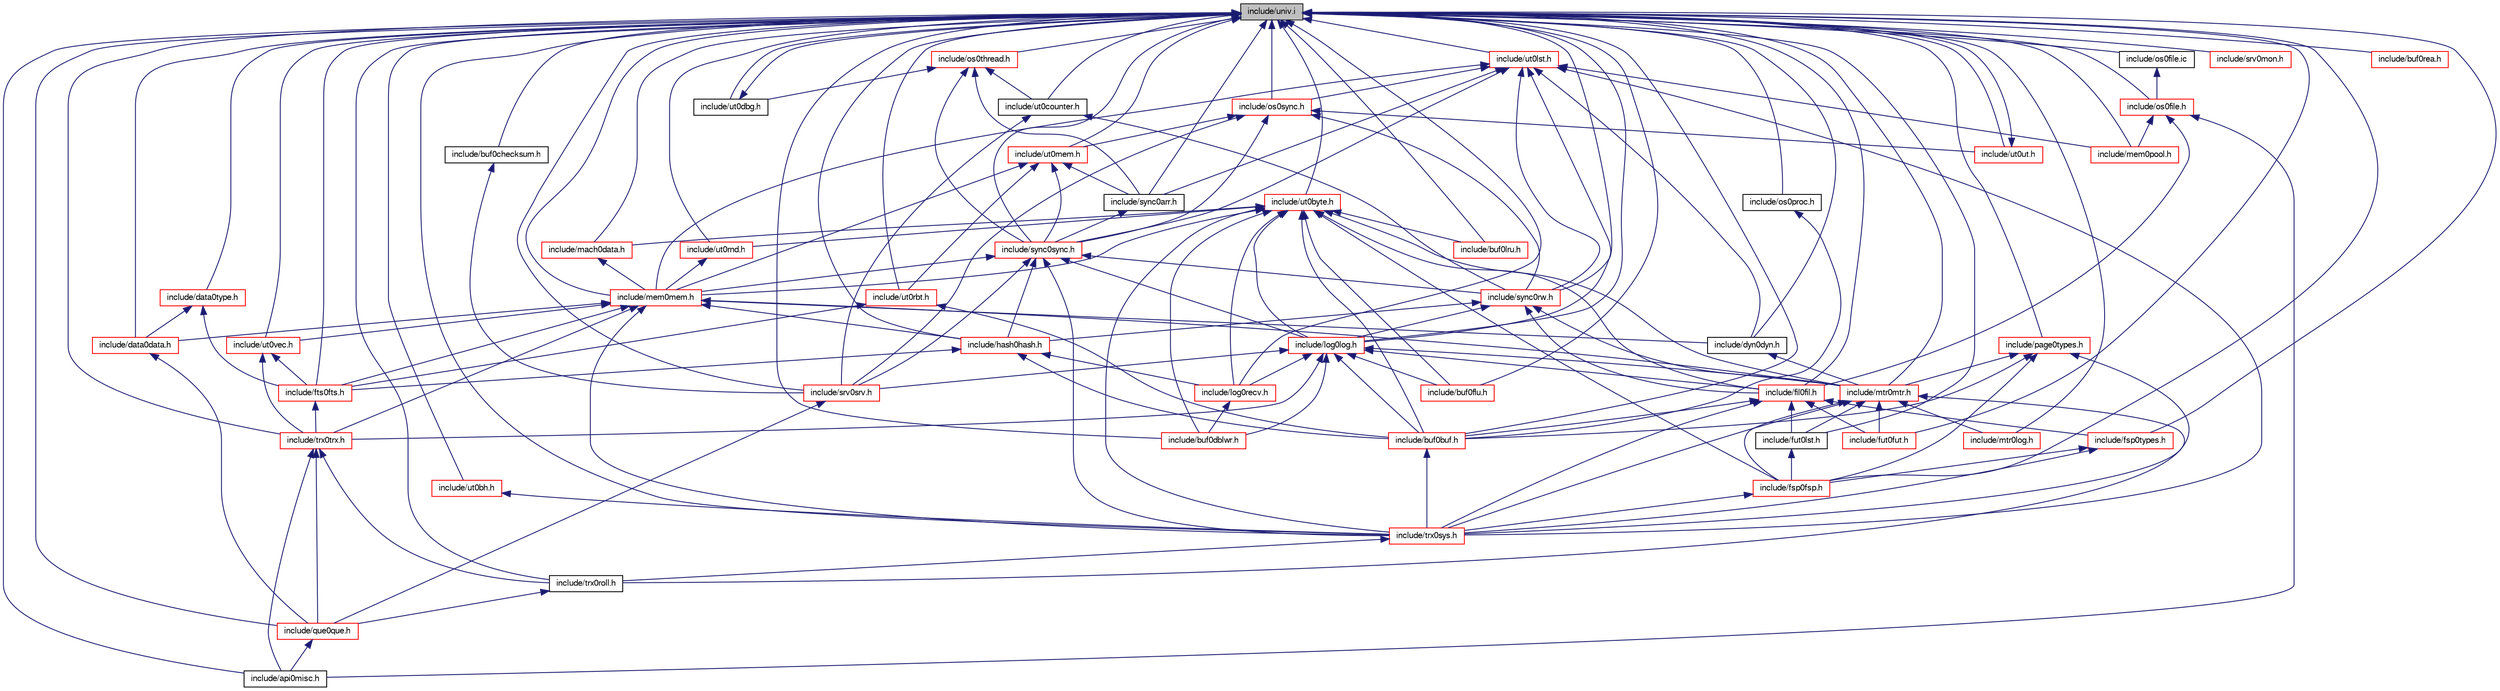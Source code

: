 digraph "include/univ.i"
{
  bgcolor="transparent";
  edge [fontname="FreeSans",fontsize="10",labelfontname="FreeSans",labelfontsize="10"];
  node [fontname="FreeSans",fontsize="10",shape=record];
  Node1 [label="include/univ.i",height=0.2,width=0.4,color="black", fillcolor="grey75", style="filled" fontcolor="black"];
  Node1 -> Node2 [dir="back",color="midnightblue",fontsize="10",style="solid",fontname="FreeSans"];
  Node2 [label="include/api0misc.h",height=0.2,width=0.4,color="black",URL="$api0misc_8h.html"];
  Node1 -> Node3 [dir="back",color="midnightblue",fontsize="10",style="solid",fontname="FreeSans"];
  Node3 [label="include/ut0dbg.h",height=0.2,width=0.4,color="black",URL="$ut0dbg_8h.html"];
  Node3 -> Node1 [dir="back",color="midnightblue",fontsize="10",style="solid",fontname="FreeSans"];
  Node1 -> Node4 [dir="back",color="midnightblue",fontsize="10",style="solid",fontname="FreeSans"];
  Node4 [label="include/os0thread.h",height=0.2,width=0.4,color="red",URL="$os0thread_8h.html"];
  Node4 -> Node3 [dir="back",color="midnightblue",fontsize="10",style="solid",fontname="FreeSans"];
  Node4 -> Node5 [dir="back",color="midnightblue",fontsize="10",style="solid",fontname="FreeSans"];
  Node5 [label="include/sync0sync.h",height=0.2,width=0.4,color="red",URL="$sync0sync_8h.html"];
  Node5 -> Node6 [dir="back",color="midnightblue",fontsize="10",style="solid",fontname="FreeSans"];
  Node6 [label="include/mem0mem.h",height=0.2,width=0.4,color="red",URL="$mem0mem_8h.html"];
  Node6 -> Node7 [dir="back",color="midnightblue",fontsize="10",style="solid",fontname="FreeSans"];
  Node7 [label="include/data0data.h",height=0.2,width=0.4,color="red",URL="$data0data_8h.html"];
  Node7 -> Node8 [dir="back",color="midnightblue",fontsize="10",style="solid",fontname="FreeSans"];
  Node8 [label="include/que0que.h",height=0.2,width=0.4,color="red",URL="$que0que_8h.html"];
  Node8 -> Node2 [dir="back",color="midnightblue",fontsize="10",style="solid",fontname="FreeSans"];
  Node6 -> Node9 [dir="back",color="midnightblue",fontsize="10",style="solid",fontname="FreeSans"];
  Node9 [label="include/mtr0mtr.h",height=0.2,width=0.4,color="red",URL="$mtr0mtr_8h.html"];
  Node9 -> Node10 [dir="back",color="midnightblue",fontsize="10",style="solid",fontname="FreeSans"];
  Node10 [label="include/trx0roll.h",height=0.2,width=0.4,color="black",URL="$trx0roll_8h.html"];
  Node10 -> Node8 [dir="back",color="midnightblue",fontsize="10",style="solid",fontname="FreeSans"];
  Node9 -> Node11 [dir="back",color="midnightblue",fontsize="10",style="solid",fontname="FreeSans"];
  Node11 [label="include/trx0sys.h",height=0.2,width=0.4,color="red",URL="$trx0sys_8h.html"];
  Node11 -> Node10 [dir="back",color="midnightblue",fontsize="10",style="solid",fontname="FreeSans"];
  Node9 -> Node12 [dir="back",color="midnightblue",fontsize="10",style="solid",fontname="FreeSans"];
  Node12 [label="include/fsp0fsp.h",height=0.2,width=0.4,color="red",URL="$fsp0fsp_8h.html"];
  Node12 -> Node11 [dir="back",color="midnightblue",fontsize="10",style="solid",fontname="FreeSans"];
  Node9 -> Node13 [dir="back",color="midnightblue",fontsize="10",style="solid",fontname="FreeSans"];
  Node13 [label="include/fut0lst.h",height=0.2,width=0.4,color="black",URL="$fut0lst_8h.html"];
  Node13 -> Node12 [dir="back",color="midnightblue",fontsize="10",style="solid",fontname="FreeSans"];
  Node9 -> Node14 [dir="back",color="midnightblue",fontsize="10",style="solid",fontname="FreeSans"];
  Node14 [label="include/fut0fut.h",height=0.2,width=0.4,color="red",URL="$fut0fut_8h.html"];
  Node9 -> Node15 [dir="back",color="midnightblue",fontsize="10",style="solid",fontname="FreeSans"];
  Node15 [label="include/mtr0log.h",height=0.2,width=0.4,color="red",URL="$mtr0log_8h.html"];
  Node6 -> Node16 [dir="back",color="midnightblue",fontsize="10",style="solid",fontname="FreeSans"];
  Node16 [label="include/dyn0dyn.h",height=0.2,width=0.4,color="black",URL="$dyn0dyn_8h.html"];
  Node16 -> Node9 [dir="back",color="midnightblue",fontsize="10",style="solid",fontname="FreeSans"];
  Node6 -> Node17 [dir="back",color="midnightblue",fontsize="10",style="solid",fontname="FreeSans"];
  Node17 [label="include/trx0trx.h",height=0.2,width=0.4,color="red",URL="$trx0trx_8h.html"];
  Node17 -> Node8 [dir="back",color="midnightblue",fontsize="10",style="solid",fontname="FreeSans"];
  Node17 -> Node10 [dir="back",color="midnightblue",fontsize="10",style="solid",fontname="FreeSans"];
  Node17 -> Node2 [dir="back",color="midnightblue",fontsize="10",style="solid",fontname="FreeSans"];
  Node6 -> Node18 [dir="back",color="midnightblue",fontsize="10",style="solid",fontname="FreeSans"];
  Node18 [label="include/ut0vec.h",height=0.2,width=0.4,color="red",URL="$ut0vec_8h.html"];
  Node18 -> Node17 [dir="back",color="midnightblue",fontsize="10",style="solid",fontname="FreeSans"];
  Node18 -> Node19 [dir="back",color="midnightblue",fontsize="10",style="solid",fontname="FreeSans"];
  Node19 [label="include/fts0fts.h",height=0.2,width=0.4,color="red",URL="$fts0fts_8h.html"];
  Node19 -> Node17 [dir="back",color="midnightblue",fontsize="10",style="solid",fontname="FreeSans"];
  Node6 -> Node20 [dir="back",color="midnightblue",fontsize="10",style="solid",fontname="FreeSans"];
  Node20 [label="include/hash0hash.h",height=0.2,width=0.4,color="red",URL="$hash0hash_8h.html"];
  Node20 -> Node19 [dir="back",color="midnightblue",fontsize="10",style="solid",fontname="FreeSans"];
  Node20 -> Node21 [dir="back",color="midnightblue",fontsize="10",style="solid",fontname="FreeSans"];
  Node21 [label="include/buf0buf.h",height=0.2,width=0.4,color="red",URL="$buf0buf_8h.html"];
  Node21 -> Node11 [dir="back",color="midnightblue",fontsize="10",style="solid",fontname="FreeSans"];
  Node20 -> Node22 [dir="back",color="midnightblue",fontsize="10",style="solid",fontname="FreeSans"];
  Node22 [label="include/log0recv.h",height=0.2,width=0.4,color="red",URL="$log0recv_8h.html"];
  Node22 -> Node23 [dir="back",color="midnightblue",fontsize="10",style="solid",fontname="FreeSans"];
  Node23 [label="include/buf0dblwr.h",height=0.2,width=0.4,color="red",URL="$buf0dblwr_8h.html"];
  Node6 -> Node19 [dir="back",color="midnightblue",fontsize="10",style="solid",fontname="FreeSans"];
  Node6 -> Node11 [dir="back",color="midnightblue",fontsize="10",style="solid",fontname="FreeSans"];
  Node5 -> Node24 [dir="back",color="midnightblue",fontsize="10",style="solid",fontname="FreeSans"];
  Node24 [label="include/log0log.h",height=0.2,width=0.4,color="red",URL="$log0log_8h.html"];
  Node24 -> Node17 [dir="back",color="midnightblue",fontsize="10",style="solid",fontname="FreeSans"];
  Node24 -> Node9 [dir="back",color="midnightblue",fontsize="10",style="solid",fontname="FreeSans"];
  Node24 -> Node25 [dir="back",color="midnightblue",fontsize="10",style="solid",fontname="FreeSans"];
  Node25 [label="include/fil0fil.h",height=0.2,width=0.4,color="red",URL="$fil0fil_8h.html"];
  Node25 -> Node26 [dir="back",color="midnightblue",fontsize="10",style="solid",fontname="FreeSans"];
  Node26 [label="include/fsp0types.h",height=0.2,width=0.4,color="red",URL="$fsp0types_8h_source.html"];
  Node26 -> Node11 [dir="back",color="midnightblue",fontsize="10",style="solid",fontname="FreeSans"];
  Node26 -> Node12 [dir="back",color="midnightblue",fontsize="10",style="solid",fontname="FreeSans"];
  Node25 -> Node11 [dir="back",color="midnightblue",fontsize="10",style="solid",fontname="FreeSans"];
  Node25 -> Node21 [dir="back",color="midnightblue",fontsize="10",style="solid",fontname="FreeSans"];
  Node25 -> Node13 [dir="back",color="midnightblue",fontsize="10",style="solid",fontname="FreeSans"];
  Node25 -> Node14 [dir="back",color="midnightblue",fontsize="10",style="solid",fontname="FreeSans"];
  Node24 -> Node21 [dir="back",color="midnightblue",fontsize="10",style="solid",fontname="FreeSans"];
  Node24 -> Node27 [dir="back",color="midnightblue",fontsize="10",style="solid",fontname="FreeSans"];
  Node27 [label="include/buf0flu.h",height=0.2,width=0.4,color="red",URL="$buf0flu_8h.html"];
  Node24 -> Node28 [dir="back",color="midnightblue",fontsize="10",style="solid",fontname="FreeSans"];
  Node28 [label="include/srv0srv.h",height=0.2,width=0.4,color="red",URL="$srv0srv_8h.html"];
  Node28 -> Node8 [dir="back",color="midnightblue",fontsize="10",style="solid",fontname="FreeSans"];
  Node24 -> Node23 [dir="back",color="midnightblue",fontsize="10",style="solid",fontname="FreeSans"];
  Node24 -> Node22 [dir="back",color="midnightblue",fontsize="10",style="solid",fontname="FreeSans"];
  Node5 -> Node29 [dir="back",color="midnightblue",fontsize="10",style="solid",fontname="FreeSans"];
  Node29 [label="include/sync0rw.h",height=0.2,width=0.4,color="red",URL="$sync0rw_8h.html"];
  Node29 -> Node24 [dir="back",color="midnightblue",fontsize="10",style="solid",fontname="FreeSans"];
  Node29 -> Node9 [dir="back",color="midnightblue",fontsize="10",style="solid",fontname="FreeSans"];
  Node29 -> Node20 [dir="back",color="midnightblue",fontsize="10",style="solid",fontname="FreeSans"];
  Node29 -> Node25 [dir="back",color="midnightblue",fontsize="10",style="solid",fontname="FreeSans"];
  Node5 -> Node20 [dir="back",color="midnightblue",fontsize="10",style="solid",fontname="FreeSans"];
  Node5 -> Node28 [dir="back",color="midnightblue",fontsize="10",style="solid",fontname="FreeSans"];
  Node5 -> Node11 [dir="back",color="midnightblue",fontsize="10",style="solid",fontname="FreeSans"];
  Node4 -> Node30 [dir="back",color="midnightblue",fontsize="10",style="solid",fontname="FreeSans"];
  Node30 [label="include/sync0arr.h",height=0.2,width=0.4,color="black",URL="$sync0arr_8h.html"];
  Node30 -> Node5 [dir="back",color="midnightblue",fontsize="10",style="solid",fontname="FreeSans"];
  Node4 -> Node31 [dir="back",color="midnightblue",fontsize="10",style="solid",fontname="FreeSans"];
  Node31 [label="include/ut0counter.h",height=0.2,width=0.4,color="black",URL="$ut0counter_8h.html"];
  Node31 -> Node29 [dir="back",color="midnightblue",fontsize="10",style="solid",fontname="FreeSans"];
  Node31 -> Node28 [dir="back",color="midnightblue",fontsize="10",style="solid",fontname="FreeSans"];
  Node1 -> Node32 [dir="back",color="midnightblue",fontsize="10",style="solid",fontname="FreeSans"];
  Node32 [label="include/ut0ut.h",height=0.2,width=0.4,color="red",URL="$ut0ut_8h.html"];
  Node32 -> Node1 [dir="back",color="midnightblue",fontsize="10",style="solid",fontname="FreeSans"];
  Node1 -> Node33 [dir="back",color="midnightblue",fontsize="10",style="solid",fontname="FreeSans"];
  Node33 [label="include/os0sync.h",height=0.2,width=0.4,color="red",URL="$os0sync_8h.html"];
  Node33 -> Node32 [dir="back",color="midnightblue",fontsize="10",style="solid",fontname="FreeSans"];
  Node33 -> Node34 [dir="back",color="midnightblue",fontsize="10",style="solid",fontname="FreeSans"];
  Node34 [label="include/ut0mem.h",height=0.2,width=0.4,color="red",URL="$ut0mem_8h.html"];
  Node34 -> Node6 [dir="back",color="midnightblue",fontsize="10",style="solid",fontname="FreeSans"];
  Node34 -> Node5 [dir="back",color="midnightblue",fontsize="10",style="solid",fontname="FreeSans"];
  Node34 -> Node30 [dir="back",color="midnightblue",fontsize="10",style="solid",fontname="FreeSans"];
  Node34 -> Node35 [dir="back",color="midnightblue",fontsize="10",style="solid",fontname="FreeSans"];
  Node35 [label="include/ut0rbt.h",height=0.2,width=0.4,color="red",URL="$ut0rbt_8h.html"];
  Node35 -> Node19 [dir="back",color="midnightblue",fontsize="10",style="solid",fontname="FreeSans"];
  Node35 -> Node21 [dir="back",color="midnightblue",fontsize="10",style="solid",fontname="FreeSans"];
  Node33 -> Node5 [dir="back",color="midnightblue",fontsize="10",style="solid",fontname="FreeSans"];
  Node33 -> Node29 [dir="back",color="midnightblue",fontsize="10",style="solid",fontname="FreeSans"];
  Node33 -> Node28 [dir="back",color="midnightblue",fontsize="10",style="solid",fontname="FreeSans"];
  Node1 -> Node36 [dir="back",color="midnightblue",fontsize="10",style="solid",fontname="FreeSans"];
  Node36 [label="include/ut0lst.h",height=0.2,width=0.4,color="red",URL="$ut0lst_8h.html"];
  Node36 -> Node33 [dir="back",color="midnightblue",fontsize="10",style="solid",fontname="FreeSans"];
  Node36 -> Node5 [dir="back",color="midnightblue",fontsize="10",style="solid",fontname="FreeSans"];
  Node36 -> Node30 [dir="back",color="midnightblue",fontsize="10",style="solid",fontname="FreeSans"];
  Node36 -> Node6 [dir="back",color="midnightblue",fontsize="10",style="solid",fontname="FreeSans"];
  Node36 -> Node37 [dir="back",color="midnightblue",fontsize="10",style="solid",fontname="FreeSans"];
  Node37 [label="include/mem0pool.h",height=0.2,width=0.4,color="red",URL="$mem0pool_8h.html"];
  Node36 -> Node24 [dir="back",color="midnightblue",fontsize="10",style="solid",fontname="FreeSans"];
  Node36 -> Node29 [dir="back",color="midnightblue",fontsize="10",style="solid",fontname="FreeSans"];
  Node36 -> Node16 [dir="back",color="midnightblue",fontsize="10",style="solid",fontname="FreeSans"];
  Node36 -> Node11 [dir="back",color="midnightblue",fontsize="10",style="solid",fontname="FreeSans"];
  Node1 -> Node38 [dir="back",color="midnightblue",fontsize="10",style="solid",fontname="FreeSans"];
  Node38 [label="include/os0file.h",height=0.2,width=0.4,color="red",URL="$os0file_8h.html"];
  Node38 -> Node2 [dir="back",color="midnightblue",fontsize="10",style="solid",fontname="FreeSans"];
  Node38 -> Node37 [dir="back",color="midnightblue",fontsize="10",style="solid",fontname="FreeSans"];
  Node38 -> Node25 [dir="back",color="midnightblue",fontsize="10",style="solid",fontname="FreeSans"];
  Node1 -> Node39 [dir="back",color="midnightblue",fontsize="10",style="solid",fontname="FreeSans"];
  Node39 [label="include/os0file.ic",height=0.2,width=0.4,color="black",URL="$os0file_8ic.html"];
  Node39 -> Node38 [dir="back",color="midnightblue",fontsize="10",style="solid",fontname="FreeSans"];
  Node1 -> Node8 [dir="back",color="midnightblue",fontsize="10",style="solid",fontname="FreeSans"];
  Node1 -> Node7 [dir="back",color="midnightblue",fontsize="10",style="solid",fontname="FreeSans"];
  Node1 -> Node40 [dir="back",color="midnightblue",fontsize="10",style="solid",fontname="FreeSans"];
  Node40 [label="include/data0type.h",height=0.2,width=0.4,color="red",URL="$data0type_8h.html"];
  Node40 -> Node7 [dir="back",color="midnightblue",fontsize="10",style="solid",fontname="FreeSans"];
  Node40 -> Node19 [dir="back",color="midnightblue",fontsize="10",style="solid",fontname="FreeSans"];
  Node1 -> Node41 [dir="back",color="midnightblue",fontsize="10",style="solid",fontname="FreeSans"];
  Node41 [label="include/mach0data.h",height=0.2,width=0.4,color="red",URL="$mach0data_8h.html"];
  Node41 -> Node6 [dir="back",color="midnightblue",fontsize="10",style="solid",fontname="FreeSans"];
  Node1 -> Node42 [dir="back",color="midnightblue",fontsize="10",style="solid",fontname="FreeSans"];
  Node42 [label="include/ut0byte.h",height=0.2,width=0.4,color="red",URL="$ut0byte_8h.html"];
  Node42 -> Node41 [dir="back",color="midnightblue",fontsize="10",style="solid",fontname="FreeSans"];
  Node42 -> Node6 [dir="back",color="midnightblue",fontsize="10",style="solid",fontname="FreeSans"];
  Node42 -> Node43 [dir="back",color="midnightblue",fontsize="10",style="solid",fontname="FreeSans"];
  Node43 [label="include/ut0rnd.h",height=0.2,width=0.4,color="red",URL="$ut0rnd_8h.html"];
  Node43 -> Node6 [dir="back",color="midnightblue",fontsize="10",style="solid",fontname="FreeSans"];
  Node42 -> Node24 [dir="back",color="midnightblue",fontsize="10",style="solid",fontname="FreeSans"];
  Node42 -> Node9 [dir="back",color="midnightblue",fontsize="10",style="solid",fontname="FreeSans"];
  Node42 -> Node25 [dir="back",color="midnightblue",fontsize="10",style="solid",fontname="FreeSans"];
  Node42 -> Node21 [dir="back",color="midnightblue",fontsize="10",style="solid",fontname="FreeSans"];
  Node42 -> Node27 [dir="back",color="midnightblue",fontsize="10",style="solid",fontname="FreeSans"];
  Node42 -> Node44 [dir="back",color="midnightblue",fontsize="10",style="solid",fontname="FreeSans"];
  Node44 [label="include/buf0lru.h",height=0.2,width=0.4,color="red",URL="$buf0lru_8h.html"];
  Node42 -> Node11 [dir="back",color="midnightblue",fontsize="10",style="solid",fontname="FreeSans"];
  Node42 -> Node23 [dir="back",color="midnightblue",fontsize="10",style="solid",fontname="FreeSans"];
  Node42 -> Node22 [dir="back",color="midnightblue",fontsize="10",style="solid",fontname="FreeSans"];
  Node42 -> Node12 [dir="back",color="midnightblue",fontsize="10",style="solid",fontname="FreeSans"];
  Node1 -> Node34 [dir="back",color="midnightblue",fontsize="10",style="solid",fontname="FreeSans"];
  Node1 -> Node6 [dir="back",color="midnightblue",fontsize="10",style="solid",fontname="FreeSans"];
  Node1 -> Node43 [dir="back",color="midnightblue",fontsize="10",style="solid",fontname="FreeSans"];
  Node1 -> Node5 [dir="back",color="midnightblue",fontsize="10",style="solid",fontname="FreeSans"];
  Node1 -> Node30 [dir="back",color="midnightblue",fontsize="10",style="solid",fontname="FreeSans"];
  Node1 -> Node37 [dir="back",color="midnightblue",fontsize="10",style="solid",fontname="FreeSans"];
  Node1 -> Node17 [dir="back",color="midnightblue",fontsize="10",style="solid",fontname="FreeSans"];
  Node1 -> Node24 [dir="back",color="midnightblue",fontsize="10",style="solid",fontname="FreeSans"];
  Node1 -> Node29 [dir="back",color="midnightblue",fontsize="10",style="solid",fontname="FreeSans"];
  Node1 -> Node31 [dir="back",color="midnightblue",fontsize="10",style="solid",fontname="FreeSans"];
  Node1 -> Node9 [dir="back",color="midnightblue",fontsize="10",style="solid",fontname="FreeSans"];
  Node1 -> Node16 [dir="back",color="midnightblue",fontsize="10",style="solid",fontname="FreeSans"];
  Node1 -> Node45 [dir="back",color="midnightblue",fontsize="10",style="solid",fontname="FreeSans"];
  Node45 [label="include/page0types.h",height=0.2,width=0.4,color="red",URL="$page0types_8h.html"];
  Node45 -> Node9 [dir="back",color="midnightblue",fontsize="10",style="solid",fontname="FreeSans"];
  Node45 -> Node21 [dir="back",color="midnightblue",fontsize="10",style="solid",fontname="FreeSans"];
  Node45 -> Node11 [dir="back",color="midnightblue",fontsize="10",style="solid",fontname="FreeSans"];
  Node45 -> Node12 [dir="back",color="midnightblue",fontsize="10",style="solid",fontname="FreeSans"];
  Node1 -> Node46 [dir="back",color="midnightblue",fontsize="10",style="solid",fontname="FreeSans"];
  Node46 [label="include/srv0mon.h",height=0.2,width=0.4,color="red",URL="$srv0mon_8h.html"];
  Node1 -> Node18 [dir="back",color="midnightblue",fontsize="10",style="solid",fontname="FreeSans"];
  Node1 -> Node19 [dir="back",color="midnightblue",fontsize="10",style="solid",fontname="FreeSans"];
  Node1 -> Node20 [dir="back",color="midnightblue",fontsize="10",style="solid",fontname="FreeSans"];
  Node1 -> Node35 [dir="back",color="midnightblue",fontsize="10",style="solid",fontname="FreeSans"];
  Node1 -> Node10 [dir="back",color="midnightblue",fontsize="10",style="solid",fontname="FreeSans"];
  Node1 -> Node11 [dir="back",color="midnightblue",fontsize="10",style="solid",fontname="FreeSans"];
  Node1 -> Node26 [dir="back",color="midnightblue",fontsize="10",style="solid",fontname="FreeSans"];
  Node1 -> Node25 [dir="back",color="midnightblue",fontsize="10",style="solid",fontname="FreeSans"];
  Node1 -> Node21 [dir="back",color="midnightblue",fontsize="10",style="solid",fontname="FreeSans"];
  Node1 -> Node47 [dir="back",color="midnightblue",fontsize="10",style="solid",fontname="FreeSans"];
  Node47 [label="include/os0proc.h",height=0.2,width=0.4,color="black",URL="$os0proc_8h.html"];
  Node47 -> Node21 [dir="back",color="midnightblue",fontsize="10",style="solid",fontname="FreeSans"];
  Node1 -> Node27 [dir="back",color="midnightblue",fontsize="10",style="solid",fontname="FreeSans"];
  Node1 -> Node28 [dir="back",color="midnightblue",fontsize="10",style="solid",fontname="FreeSans"];
  Node1 -> Node48 [dir="back",color="midnightblue",fontsize="10",style="solid",fontname="FreeSans"];
  Node48 [label="include/buf0checksum.h",height=0.2,width=0.4,color="black",URL="$buf0checksum_8h_source.html"];
  Node48 -> Node28 [dir="back",color="midnightblue",fontsize="10",style="solid",fontname="FreeSans"];
  Node1 -> Node44 [dir="back",color="midnightblue",fontsize="10",style="solid",fontname="FreeSans"];
  Node1 -> Node49 [dir="back",color="midnightblue",fontsize="10",style="solid",fontname="FreeSans"];
  Node49 [label="include/buf0rea.h",height=0.2,width=0.4,color="red",URL="$buf0rea_8h.html"];
  Node1 -> Node50 [dir="back",color="midnightblue",fontsize="10",style="solid",fontname="FreeSans"];
  Node50 [label="include/ut0bh.h",height=0.2,width=0.4,color="red",URL="$ut0bh_8h.html"];
  Node50 -> Node11 [dir="back",color="midnightblue",fontsize="10",style="solid",fontname="FreeSans"];
  Node1 -> Node12 [dir="back",color="midnightblue",fontsize="10",style="solid",fontname="FreeSans"];
  Node1 -> Node13 [dir="back",color="midnightblue",fontsize="10",style="solid",fontname="FreeSans"];
  Node1 -> Node14 [dir="back",color="midnightblue",fontsize="10",style="solid",fontname="FreeSans"];
  Node1 -> Node15 [dir="back",color="midnightblue",fontsize="10",style="solid",fontname="FreeSans"];
  Node1 -> Node23 [dir="back",color="midnightblue",fontsize="10",style="solid",fontname="FreeSans"];
  Node1 -> Node22 [dir="back",color="midnightblue",fontsize="10",style="solid",fontname="FreeSans"];
}
